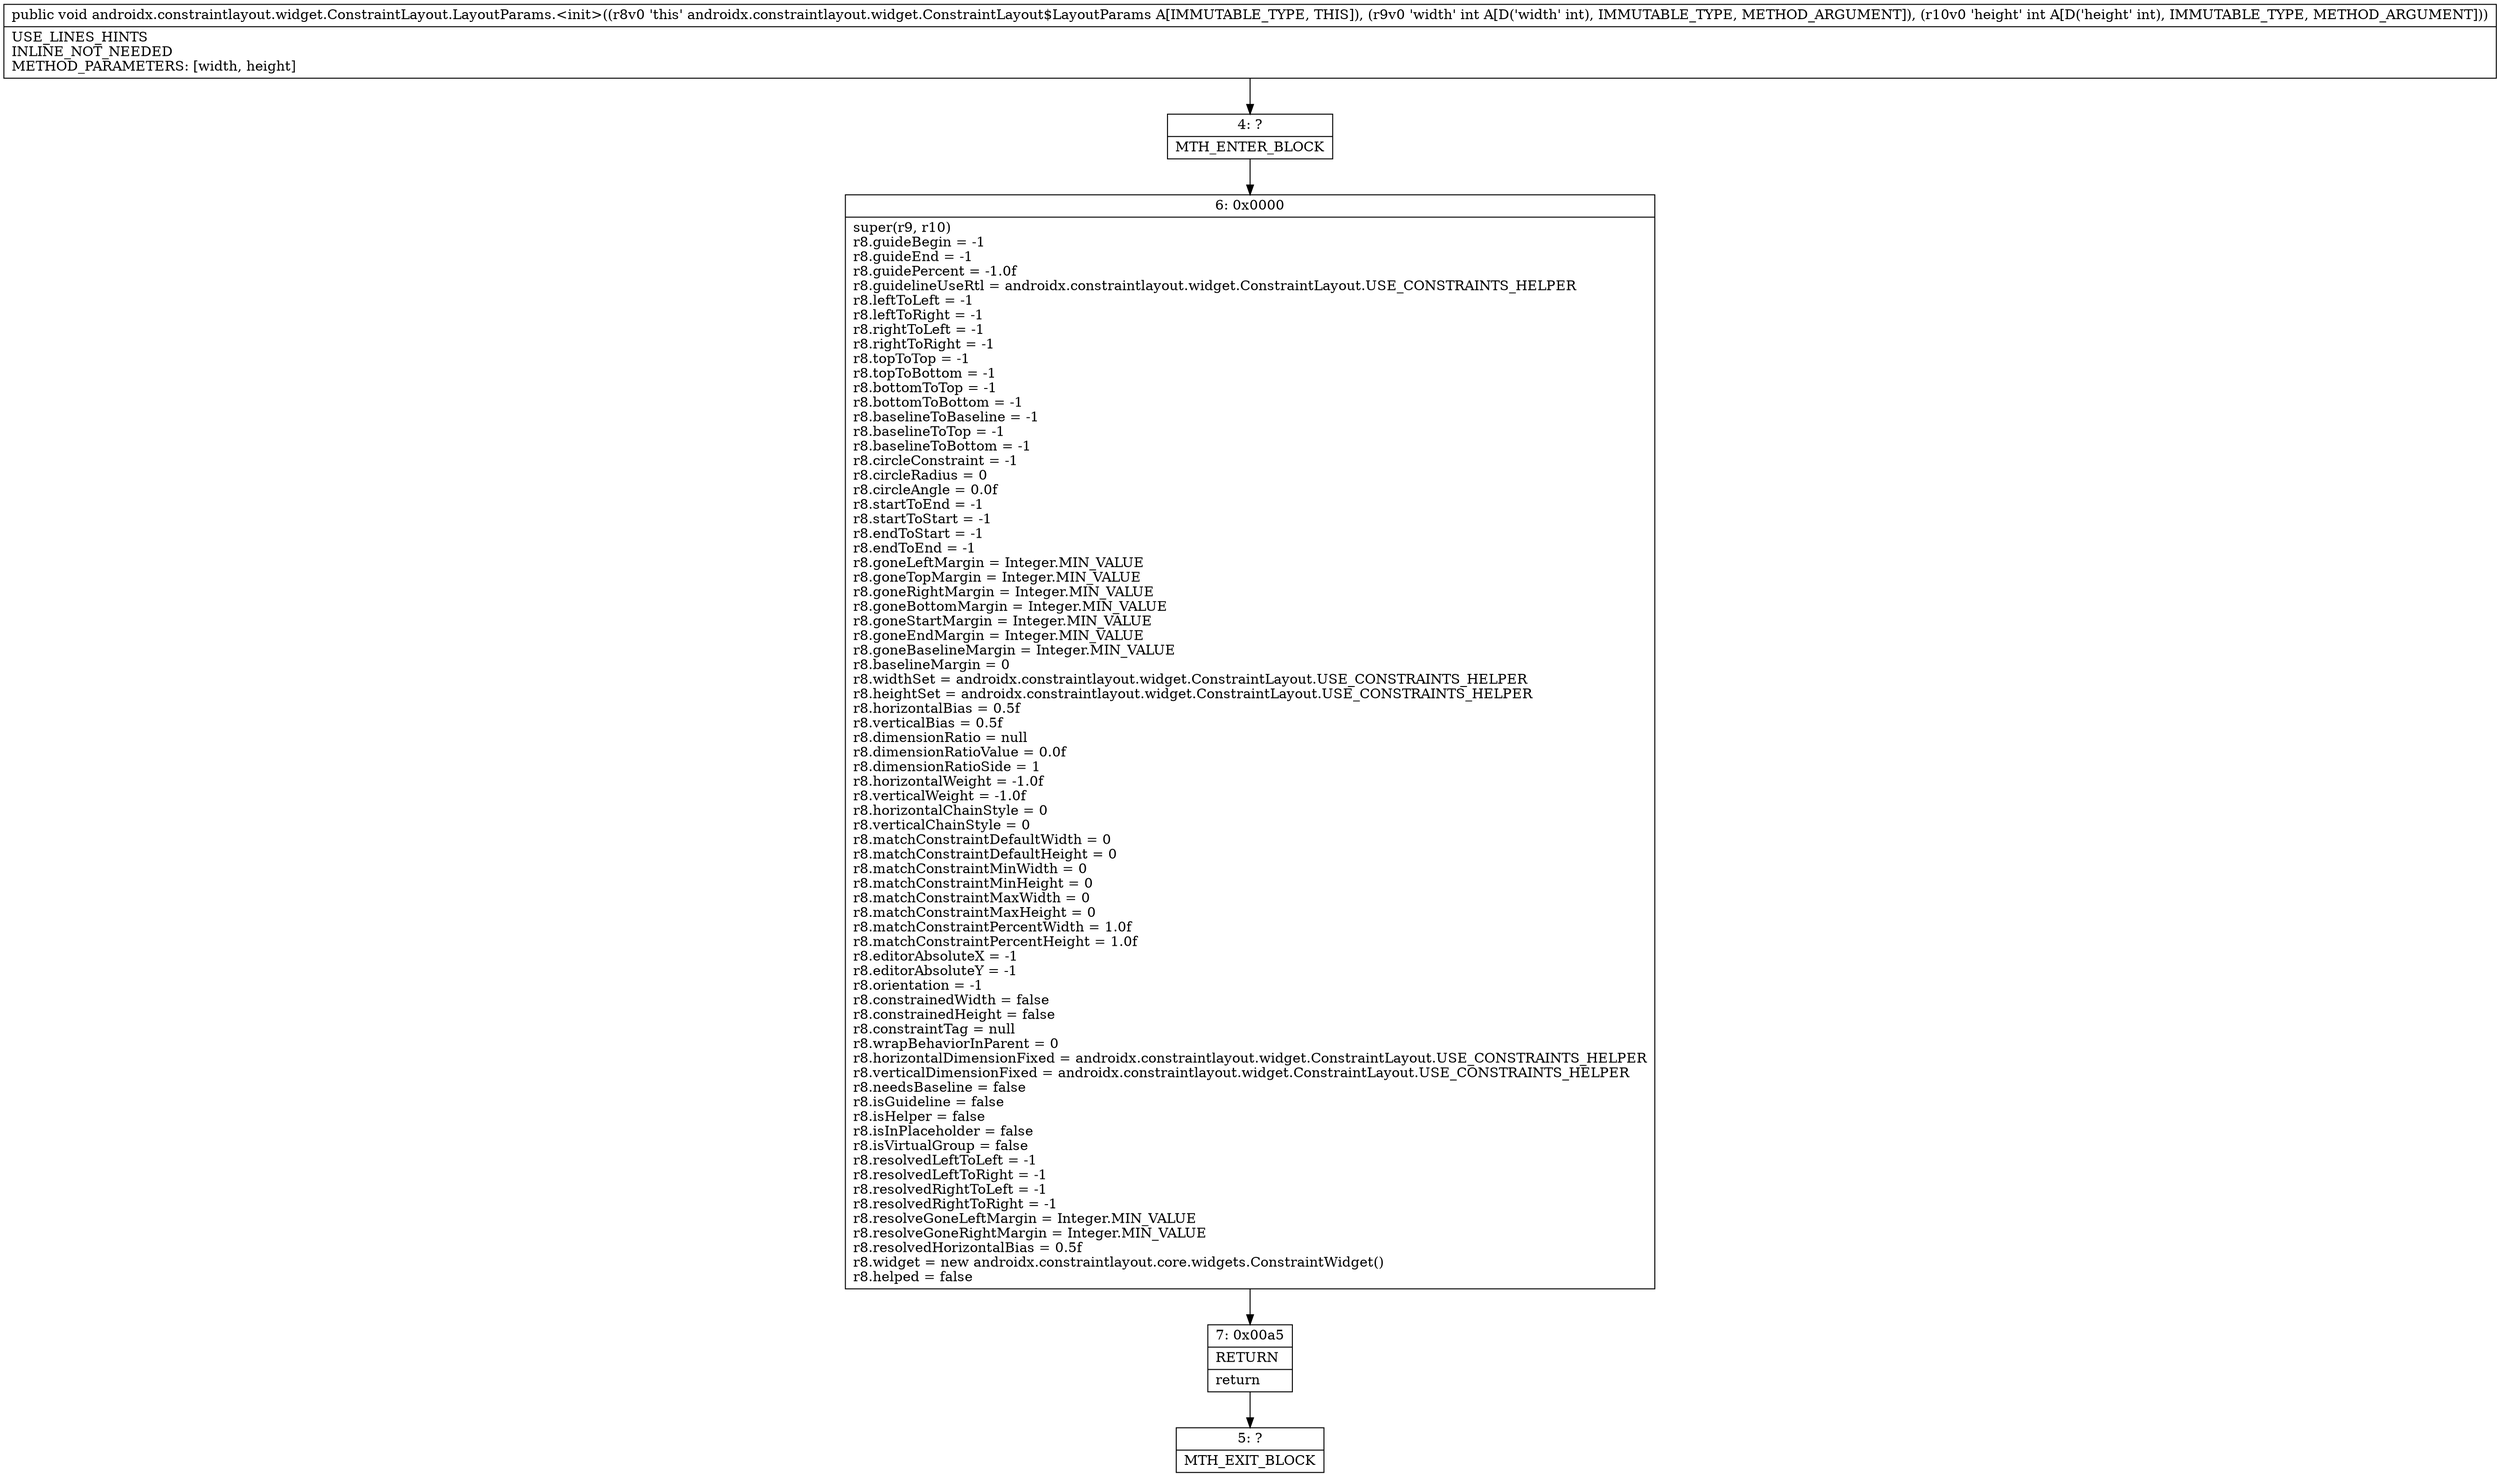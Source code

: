 digraph "CFG forandroidx.constraintlayout.widget.ConstraintLayout.LayoutParams.\<init\>(II)V" {
Node_4 [shape=record,label="{4\:\ ?|MTH_ENTER_BLOCK\l}"];
Node_6 [shape=record,label="{6\:\ 0x0000|super(r9, r10)\lr8.guideBegin = \-1\lr8.guideEnd = \-1\lr8.guidePercent = \-1.0f\lr8.guidelineUseRtl = androidx.constraintlayout.widget.ConstraintLayout.USE_CONSTRAINTS_HELPER\lr8.leftToLeft = \-1\lr8.leftToRight = \-1\lr8.rightToLeft = \-1\lr8.rightToRight = \-1\lr8.topToTop = \-1\lr8.topToBottom = \-1\lr8.bottomToTop = \-1\lr8.bottomToBottom = \-1\lr8.baselineToBaseline = \-1\lr8.baselineToTop = \-1\lr8.baselineToBottom = \-1\lr8.circleConstraint = \-1\lr8.circleRadius = 0\lr8.circleAngle = 0.0f\lr8.startToEnd = \-1\lr8.startToStart = \-1\lr8.endToStart = \-1\lr8.endToEnd = \-1\lr8.goneLeftMargin = Integer.MIN_VALUE\lr8.goneTopMargin = Integer.MIN_VALUE\lr8.goneRightMargin = Integer.MIN_VALUE\lr8.goneBottomMargin = Integer.MIN_VALUE\lr8.goneStartMargin = Integer.MIN_VALUE\lr8.goneEndMargin = Integer.MIN_VALUE\lr8.goneBaselineMargin = Integer.MIN_VALUE\lr8.baselineMargin = 0\lr8.widthSet = androidx.constraintlayout.widget.ConstraintLayout.USE_CONSTRAINTS_HELPER\lr8.heightSet = androidx.constraintlayout.widget.ConstraintLayout.USE_CONSTRAINTS_HELPER\lr8.horizontalBias = 0.5f\lr8.verticalBias = 0.5f\lr8.dimensionRatio = null\lr8.dimensionRatioValue = 0.0f\lr8.dimensionRatioSide = 1\lr8.horizontalWeight = \-1.0f\lr8.verticalWeight = \-1.0f\lr8.horizontalChainStyle = 0\lr8.verticalChainStyle = 0\lr8.matchConstraintDefaultWidth = 0\lr8.matchConstraintDefaultHeight = 0\lr8.matchConstraintMinWidth = 0\lr8.matchConstraintMinHeight = 0\lr8.matchConstraintMaxWidth = 0\lr8.matchConstraintMaxHeight = 0\lr8.matchConstraintPercentWidth = 1.0f\lr8.matchConstraintPercentHeight = 1.0f\lr8.editorAbsoluteX = \-1\lr8.editorAbsoluteY = \-1\lr8.orientation = \-1\lr8.constrainedWidth = false\lr8.constrainedHeight = false\lr8.constraintTag = null\lr8.wrapBehaviorInParent = 0\lr8.horizontalDimensionFixed = androidx.constraintlayout.widget.ConstraintLayout.USE_CONSTRAINTS_HELPER\lr8.verticalDimensionFixed = androidx.constraintlayout.widget.ConstraintLayout.USE_CONSTRAINTS_HELPER\lr8.needsBaseline = false\lr8.isGuideline = false\lr8.isHelper = false\lr8.isInPlaceholder = false\lr8.isVirtualGroup = false\lr8.resolvedLeftToLeft = \-1\lr8.resolvedLeftToRight = \-1\lr8.resolvedRightToLeft = \-1\lr8.resolvedRightToRight = \-1\lr8.resolveGoneLeftMargin = Integer.MIN_VALUE\lr8.resolveGoneRightMargin = Integer.MIN_VALUE\lr8.resolvedHorizontalBias = 0.5f\lr8.widget = new androidx.constraintlayout.core.widgets.ConstraintWidget()\lr8.helped = false\l}"];
Node_7 [shape=record,label="{7\:\ 0x00a5|RETURN\l|return\l}"];
Node_5 [shape=record,label="{5\:\ ?|MTH_EXIT_BLOCK\l}"];
MethodNode[shape=record,label="{public void androidx.constraintlayout.widget.ConstraintLayout.LayoutParams.\<init\>((r8v0 'this' androidx.constraintlayout.widget.ConstraintLayout$LayoutParams A[IMMUTABLE_TYPE, THIS]), (r9v0 'width' int A[D('width' int), IMMUTABLE_TYPE, METHOD_ARGUMENT]), (r10v0 'height' int A[D('height' int), IMMUTABLE_TYPE, METHOD_ARGUMENT]))  | USE_LINES_HINTS\lINLINE_NOT_NEEDED\lMETHOD_PARAMETERS: [width, height]\l}"];
MethodNode -> Node_4;Node_4 -> Node_6;
Node_6 -> Node_7;
Node_7 -> Node_5;
}

